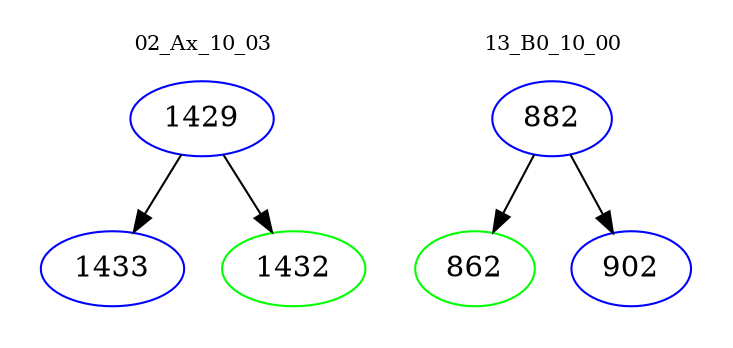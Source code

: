 digraph{
subgraph cluster_0 {
color = white
label = "02_Ax_10_03";
fontsize=10;
T0_1429 [label="1429", color="blue"]
T0_1429 -> T0_1433 [color="black"]
T0_1433 [label="1433", color="blue"]
T0_1429 -> T0_1432 [color="black"]
T0_1432 [label="1432", color="green"]
}
subgraph cluster_1 {
color = white
label = "13_B0_10_00";
fontsize=10;
T1_882 [label="882", color="blue"]
T1_882 -> T1_862 [color="black"]
T1_862 [label="862", color="green"]
T1_882 -> T1_902 [color="black"]
T1_902 [label="902", color="blue"]
}
}
